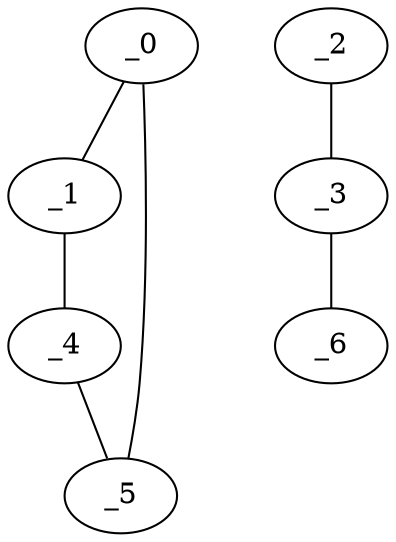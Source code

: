 graph HP1_0106 {
	_0	 [x="1.2559",
		y="2.96653"];
	_1	 [x="0.919851",
		y="0.814834"];
	_0 -- _1;
	_5	 [x="2.74074",
		y="2.01693"];
	_0 -- _5;
	_4	 [x="0.983747",
		y="1.23613"];
	_1 -- _4;
	_2	 [x="2.11283",
		y="0.43684"];
	_3	 [x="2.05",
		y="2.86"];
	_2 -- _3;
	_6	 [x="0.320356",
		y="0.717032"];
	_3 -- _6;
	_4 -- _5;
}
